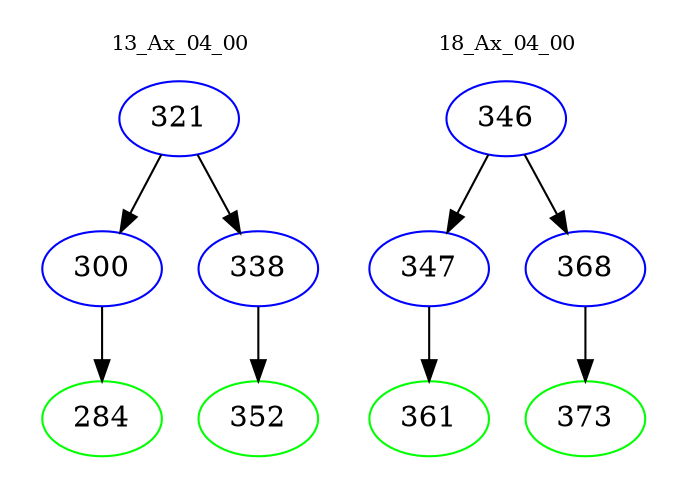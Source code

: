 digraph{
subgraph cluster_0 {
color = white
label = "13_Ax_04_00";
fontsize=10;
T0_321 [label="321", color="blue"]
T0_321 -> T0_300 [color="black"]
T0_300 [label="300", color="blue"]
T0_300 -> T0_284 [color="black"]
T0_284 [label="284", color="green"]
T0_321 -> T0_338 [color="black"]
T0_338 [label="338", color="blue"]
T0_338 -> T0_352 [color="black"]
T0_352 [label="352", color="green"]
}
subgraph cluster_1 {
color = white
label = "18_Ax_04_00";
fontsize=10;
T1_346 [label="346", color="blue"]
T1_346 -> T1_347 [color="black"]
T1_347 [label="347", color="blue"]
T1_347 -> T1_361 [color="black"]
T1_361 [label="361", color="green"]
T1_346 -> T1_368 [color="black"]
T1_368 [label="368", color="blue"]
T1_368 -> T1_373 [color="black"]
T1_373 [label="373", color="green"]
}
}
